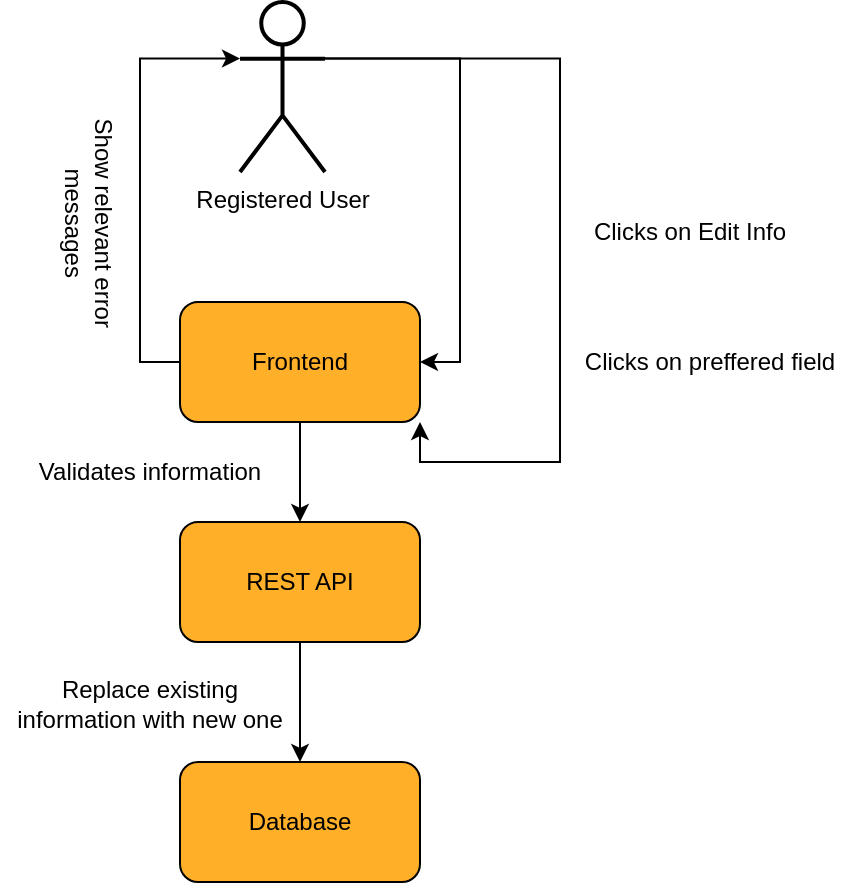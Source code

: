 <mxfile version="16.4.3" type="device"><diagram id="zVHBrz8RXIDi7eypY44W" name="Page-1"><mxGraphModel dx="1597" dy="555" grid="1" gridSize="10" guides="1" tooltips="1" connect="1" arrows="1" fold="1" page="1" pageScale="1" pageWidth="850" pageHeight="1100" math="0" shadow="0"><root><mxCell id="0"/><mxCell id="1" parent="0"/><mxCell id="b9P1SrYpuXFkE7_h8gas-9" value="" style="group;fontSize=12;" parent="1" vertex="1" connectable="0"><mxGeometry x="-360" y="240" width="120" height="60" as="geometry"/></mxCell><mxCell id="b9P1SrYpuXFkE7_h8gas-10" value="" style="rounded=1;whiteSpace=wrap;html=1;fillColor=#FFAF28;fontSize=12;" parent="b9P1SrYpuXFkE7_h8gas-9" vertex="1"><mxGeometry width="120" height="60" as="geometry"/></mxCell><mxCell id="b9P1SrYpuXFkE7_h8gas-11" value="&lt;font style=&quot;font-size: 12px;&quot;&gt;Frontend&lt;/font&gt;" style="text;html=1;strokeColor=none;fillColor=none;align=center;verticalAlign=middle;whiteSpace=wrap;rounded=0;fontSize=12;" parent="b9P1SrYpuXFkE7_h8gas-9" vertex="1"><mxGeometry x="30" y="15" width="60" height="30" as="geometry"/></mxCell><mxCell id="b9P1SrYpuXFkE7_h8gas-12" value="" style="group;fontSize=12;" parent="1" vertex="1" connectable="0"><mxGeometry x="-360" y="350" width="120" height="60" as="geometry"/></mxCell><mxCell id="b9P1SrYpuXFkE7_h8gas-13" value="" style="rounded=1;whiteSpace=wrap;html=1;fillColor=#FFAF28;fontSize=12;" parent="b9P1SrYpuXFkE7_h8gas-12" vertex="1"><mxGeometry width="120" height="60" as="geometry"/></mxCell><mxCell id="b9P1SrYpuXFkE7_h8gas-14" value="&lt;font style=&quot;font-size: 12px;&quot;&gt;REST API&lt;/font&gt;" style="text;html=1;strokeColor=none;fillColor=none;align=center;verticalAlign=middle;whiteSpace=wrap;rounded=0;fontSize=12;" parent="b9P1SrYpuXFkE7_h8gas-12" vertex="1"><mxGeometry x="30" y="15" width="60" height="30" as="geometry"/></mxCell><mxCell id="wcxGSd_hn00aPbXGqF28-1" style="edgeStyle=orthogonalEdgeStyle;rounded=0;orthogonalLoop=1;jettySize=auto;html=1;exitX=1;exitY=0.333;exitDx=0;exitDy=0;exitPerimeter=0;entryX=1;entryY=0.5;entryDx=0;entryDy=0;" edge="1" parent="1" source="b9P1SrYpuXFkE7_h8gas-17" target="b9P1SrYpuXFkE7_h8gas-10"><mxGeometry relative="1" as="geometry"/></mxCell><mxCell id="wcxGSd_hn00aPbXGqF28-2" style="edgeStyle=orthogonalEdgeStyle;rounded=0;orthogonalLoop=1;jettySize=auto;html=1;exitX=1;exitY=0.333;exitDx=0;exitDy=0;exitPerimeter=0;entryX=1;entryY=1;entryDx=0;entryDy=0;" edge="1" parent="1" source="b9P1SrYpuXFkE7_h8gas-17" target="b9P1SrYpuXFkE7_h8gas-10"><mxGeometry relative="1" as="geometry"><Array as="points"><mxPoint x="-170" y="118"/><mxPoint x="-170" y="320"/><mxPoint x="-240" y="320"/></Array></mxGeometry></mxCell><mxCell id="b9P1SrYpuXFkE7_h8gas-17" value="Registered User" style="shape=umlActor;verticalLabelPosition=bottom;verticalAlign=top;html=1;outlineConnect=0;rounded=1;strokeWidth=2;fontSize=12;" parent="1" vertex="1"><mxGeometry x="-330" y="90" width="42.5" height="85" as="geometry"/></mxCell><mxCell id="b9P1SrYpuXFkE7_h8gas-20" value="&lt;span style=&quot;background-color: rgb(255 , 255 , 255) ; font-size: 12px&quot;&gt;Clicks on Edit Info&lt;/span&gt;" style="text;html=1;strokeColor=none;fillColor=none;align=center;verticalAlign=middle;whiteSpace=wrap;rounded=0;fontSize=12;" parent="1" vertex="1"><mxGeometry x="-180" y="190" width="150" height="30" as="geometry"/></mxCell><mxCell id="b9P1SrYpuXFkE7_h8gas-26" value="" style="group;fontSize=12;" parent="1" vertex="1" connectable="0"><mxGeometry x="-360" y="470" width="120" height="60" as="geometry"/></mxCell><mxCell id="b9P1SrYpuXFkE7_h8gas-27" value="" style="rounded=1;whiteSpace=wrap;html=1;fillColor=#FFAF28;fontSize=12;" parent="b9P1SrYpuXFkE7_h8gas-26" vertex="1"><mxGeometry width="120" height="60" as="geometry"/></mxCell><mxCell id="b9P1SrYpuXFkE7_h8gas-28" value="&lt;font style=&quot;font-size: 12px&quot;&gt;Database&lt;/font&gt;" style="text;html=1;strokeColor=none;fillColor=none;align=center;verticalAlign=middle;whiteSpace=wrap;rounded=0;fontSize=12;" parent="b9P1SrYpuXFkE7_h8gas-26" vertex="1"><mxGeometry x="30" y="15" width="60" height="30" as="geometry"/></mxCell><mxCell id="b9P1SrYpuXFkE7_h8gas-31" value="&lt;span style=&quot;background-color: rgb(255 , 255 , 255)&quot;&gt;Validates information&lt;/span&gt;" style="text;html=1;strokeColor=none;fillColor=none;align=center;verticalAlign=middle;whiteSpace=wrap;rounded=0;fontSize=12;" parent="1" vertex="1"><mxGeometry x="-450" y="310" width="150" height="30" as="geometry"/></mxCell><mxCell id="b9P1SrYpuXFkE7_h8gas-36" value="&lt;span style=&quot;background-color: rgb(255 , 255 , 255) ; font-size: 12px&quot;&gt;Clicks on preffered field&lt;/span&gt;" style="text;html=1;strokeColor=none;fillColor=none;align=center;verticalAlign=middle;whiteSpace=wrap;rounded=0;fontSize=12;" parent="1" vertex="1"><mxGeometry x="-170" y="255" width="150" height="30" as="geometry"/></mxCell><mxCell id="wcxGSd_hn00aPbXGqF28-3" style="edgeStyle=orthogonalEdgeStyle;rounded=0;orthogonalLoop=1;jettySize=auto;html=1;exitX=0;exitY=0.5;exitDx=0;exitDy=0;entryX=0;entryY=0.333;entryDx=0;entryDy=0;entryPerimeter=0;" edge="1" parent="1" source="b9P1SrYpuXFkE7_h8gas-10" target="b9P1SrYpuXFkE7_h8gas-17"><mxGeometry relative="1" as="geometry"/></mxCell><mxCell id="wcxGSd_hn00aPbXGqF28-4" style="edgeStyle=orthogonalEdgeStyle;rounded=0;orthogonalLoop=1;jettySize=auto;html=1;exitX=0.5;exitY=1;exitDx=0;exitDy=0;entryX=0.5;entryY=0;entryDx=0;entryDy=0;" edge="1" parent="1" source="b9P1SrYpuXFkE7_h8gas-10" target="b9P1SrYpuXFkE7_h8gas-13"><mxGeometry relative="1" as="geometry"/></mxCell><mxCell id="wcxGSd_hn00aPbXGqF28-6" style="edgeStyle=orthogonalEdgeStyle;rounded=0;orthogonalLoop=1;jettySize=auto;html=1;exitX=0.5;exitY=1;exitDx=0;exitDy=0;entryX=0.5;entryY=0;entryDx=0;entryDy=0;" edge="1" parent="1" source="b9P1SrYpuXFkE7_h8gas-13" target="b9P1SrYpuXFkE7_h8gas-27"><mxGeometry relative="1" as="geometry"/></mxCell><mxCell id="b9P1SrYpuXFkE7_h8gas-6" value="&lt;span style=&quot;background-color: rgb(255, 255, 255); font-size: 12px;&quot;&gt;Show relevant error messages&lt;/span&gt;" style="text;html=1;strokeColor=none;fillColor=none;align=center;verticalAlign=middle;whiteSpace=wrap;rounded=0;fontSize=12;rotation=90;" parent="1" vertex="1"><mxGeometry x="-480" y="190" width="150" height="21.25" as="geometry"/></mxCell><mxCell id="b9P1SrYpuXFkE7_h8gas-5" value="&lt;span style=&quot;background-color: rgb(255 , 255 , 255) ; font-size: 12px&quot;&gt;Replace existing information with new one&lt;/span&gt;" style="text;html=1;strokeColor=none;fillColor=none;align=center;verticalAlign=middle;whiteSpace=wrap;rounded=0;fontSize=12;" parent="1" vertex="1"><mxGeometry x="-450" y="429.997" width="150" height="21.25" as="geometry"/></mxCell></root></mxGraphModel></diagram></mxfile>